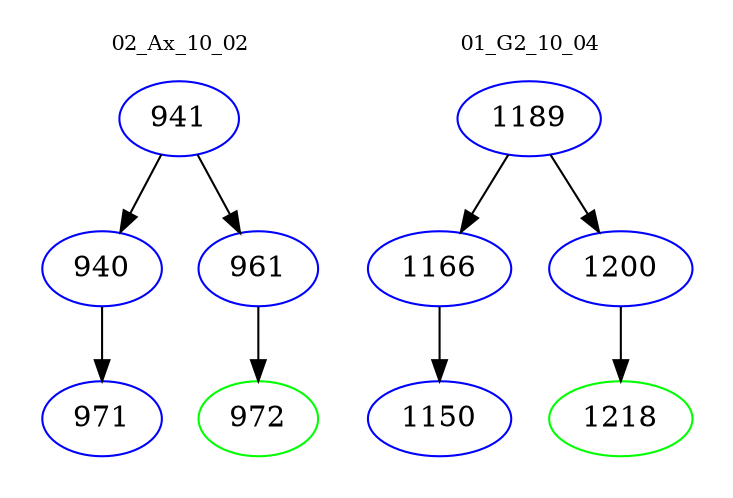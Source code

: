 digraph{
subgraph cluster_0 {
color = white
label = "02_Ax_10_02";
fontsize=10;
T0_941 [label="941", color="blue"]
T0_941 -> T0_940 [color="black"]
T0_940 [label="940", color="blue"]
T0_940 -> T0_971 [color="black"]
T0_971 [label="971", color="blue"]
T0_941 -> T0_961 [color="black"]
T0_961 [label="961", color="blue"]
T0_961 -> T0_972 [color="black"]
T0_972 [label="972", color="green"]
}
subgraph cluster_1 {
color = white
label = "01_G2_10_04";
fontsize=10;
T1_1189 [label="1189", color="blue"]
T1_1189 -> T1_1166 [color="black"]
T1_1166 [label="1166", color="blue"]
T1_1166 -> T1_1150 [color="black"]
T1_1150 [label="1150", color="blue"]
T1_1189 -> T1_1200 [color="black"]
T1_1200 [label="1200", color="blue"]
T1_1200 -> T1_1218 [color="black"]
T1_1218 [label="1218", color="green"]
}
}
